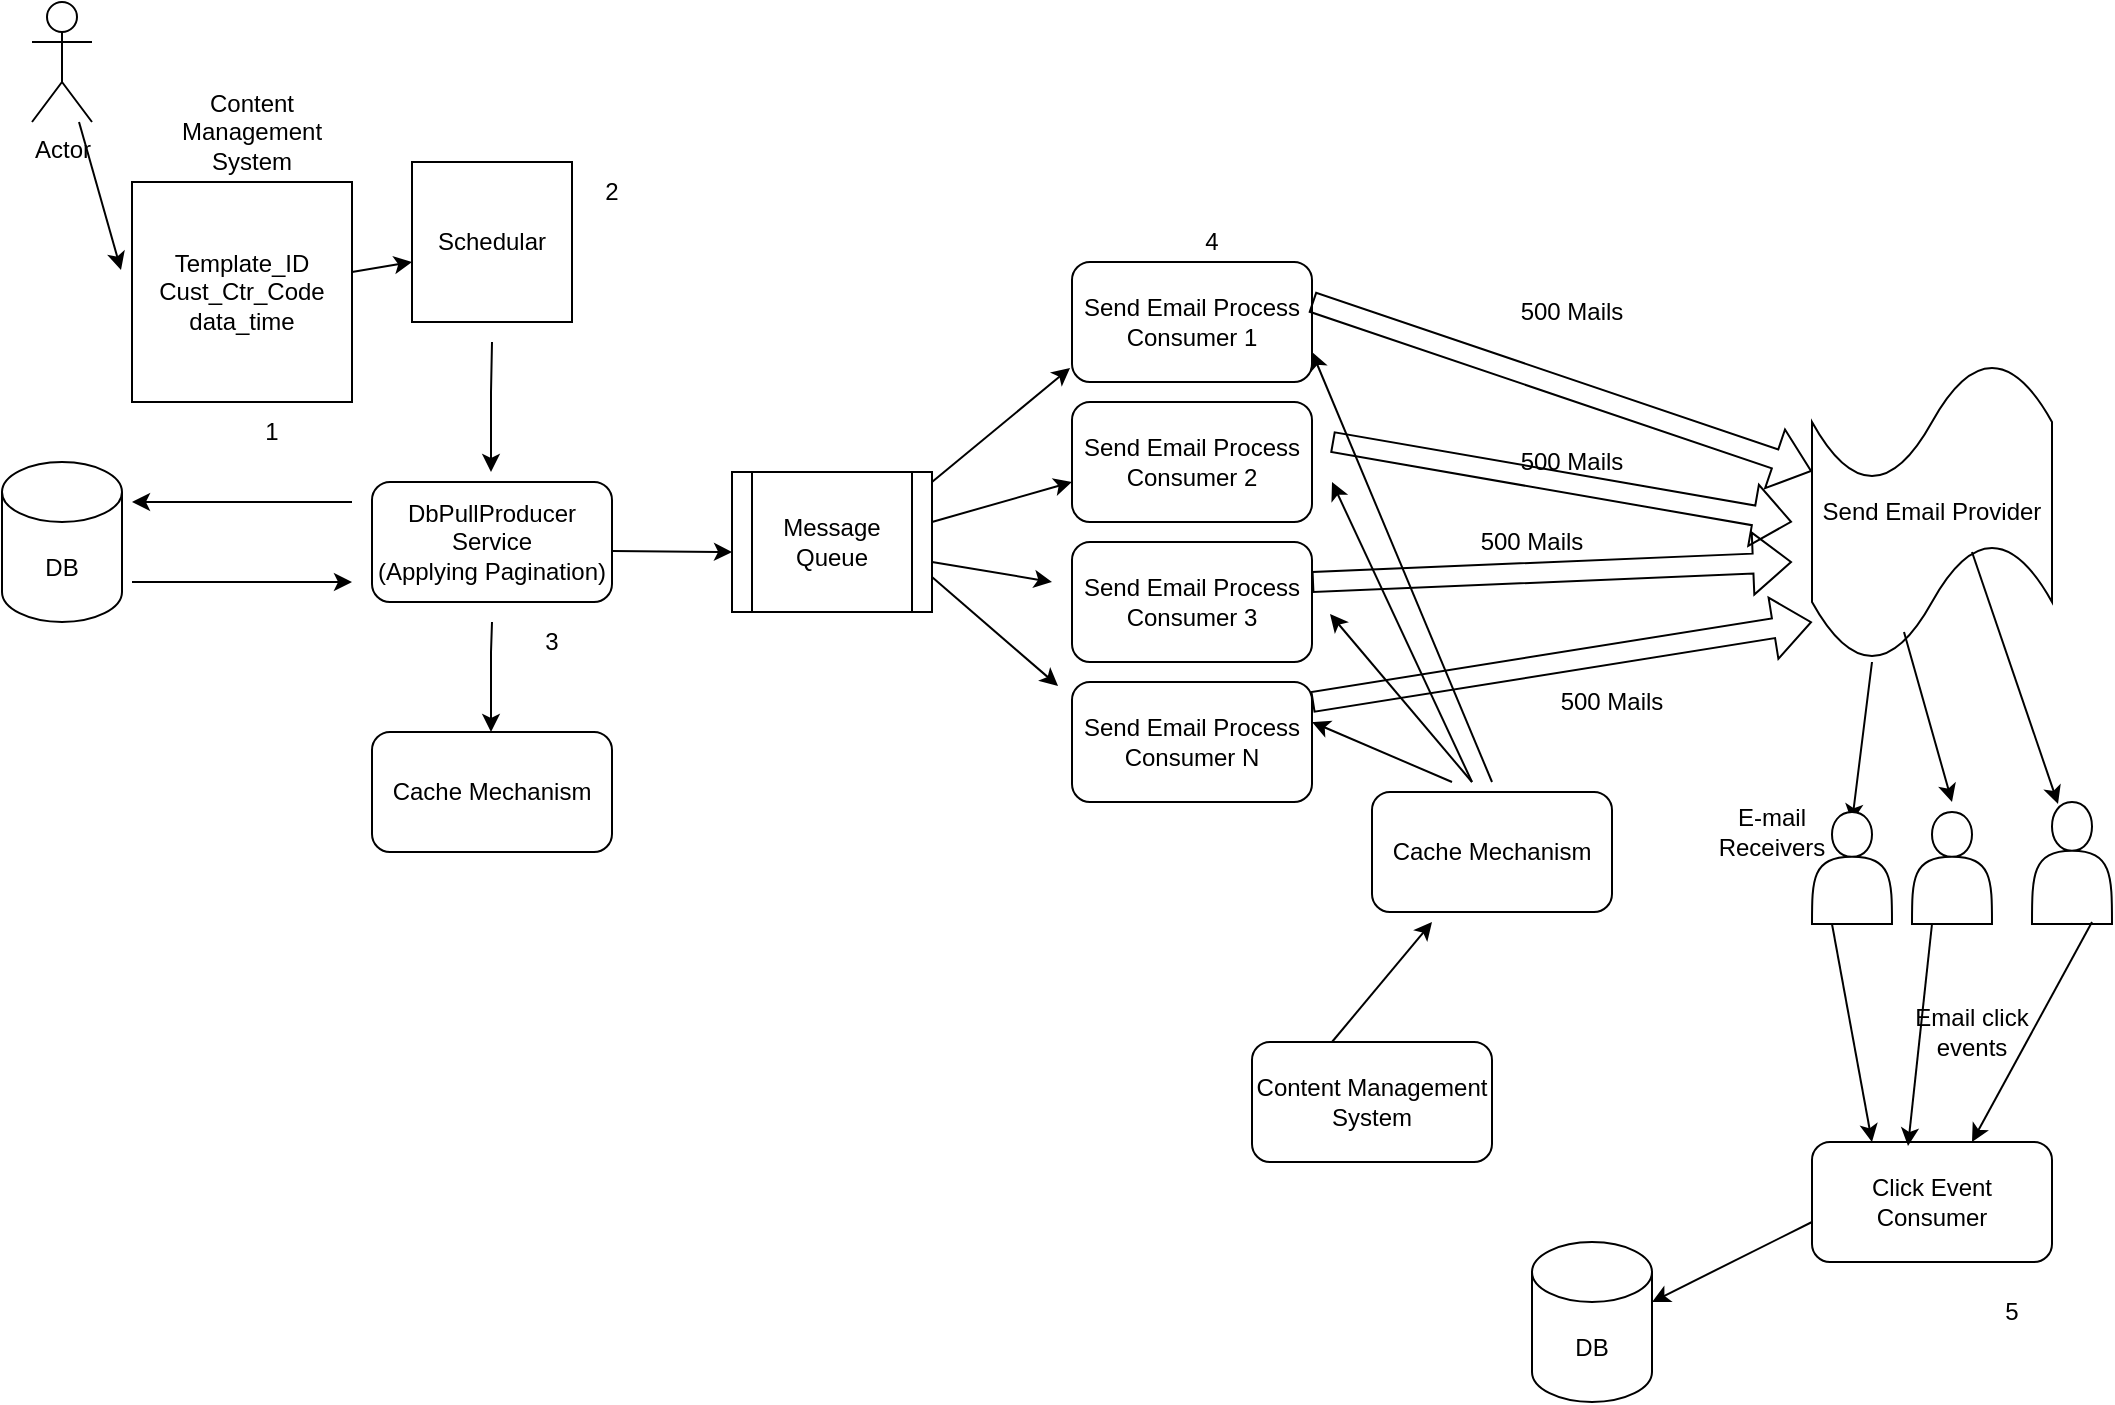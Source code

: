<mxfile version="20.1.1" type="device"><diagram name="Page-1" id="e56a1550-8fbb-45ad-956c-1786394a9013"><mxGraphModel dx="1038" dy="579" grid="1" gridSize="10" guides="1" tooltips="1" connect="1" arrows="1" fold="1" page="1" pageScale="1" pageWidth="1100" pageHeight="850" background="none" math="0" shadow="0"><root><mxCell id="0"/><mxCell id="1" parent="0"/><mxCell id="ysUvyPJTk7BMeIReEkT7-1" value="Actor" style="shape=umlActor;verticalLabelPosition=bottom;verticalAlign=top;html=1;outlineConnect=0;" parent="1" vertex="1"><mxGeometry x="30" y="30" width="30" height="60" as="geometry"/></mxCell><mxCell id="ysUvyPJTk7BMeIReEkT7-2" value="Template_ID&lt;br&gt;Cust_Ctr_Code&lt;br&gt;data_time" style="whiteSpace=wrap;html=1;aspect=fixed;" parent="1" vertex="1"><mxGeometry x="80" y="120" width="110" height="110" as="geometry"/></mxCell><mxCell id="ysUvyPJTk7BMeIReEkT7-7" value="Cache Mechanism" style="rounded=1;whiteSpace=wrap;html=1;" parent="1" vertex="1"><mxGeometry x="200" y="395" width="120" height="60" as="geometry"/></mxCell><mxCell id="ysUvyPJTk7BMeIReEkT7-8" value="Message Queue" style="shape=process;whiteSpace=wrap;html=1;backgroundOutline=1;" parent="1" vertex="1"><mxGeometry x="380" y="265" width="100" height="70" as="geometry"/></mxCell><mxCell id="ysUvyPJTk7BMeIReEkT7-9" value="DB" style="shape=cylinder3;whiteSpace=wrap;html=1;boundedLbl=1;backgroundOutline=1;size=15;" parent="1" vertex="1"><mxGeometry x="15" y="260" width="60" height="80" as="geometry"/></mxCell><mxCell id="ysUvyPJTk7BMeIReEkT7-15" value="Send Email Process Consumer 3" style="rounded=1;whiteSpace=wrap;html=1;" parent="1" vertex="1"><mxGeometry x="550" y="300" width="120" height="60" as="geometry"/></mxCell><mxCell id="ysUvyPJTk7BMeIReEkT7-17" value="Send Email Process Consumer 2" style="rounded=1;whiteSpace=wrap;html=1;" parent="1" vertex="1"><mxGeometry x="550" y="230" width="120" height="60" as="geometry"/></mxCell><mxCell id="ysUvyPJTk7BMeIReEkT7-18" value="Send Email Process Consumer 1" style="rounded=1;whiteSpace=wrap;html=1;" parent="1" vertex="1"><mxGeometry x="550" y="160" width="120" height="60" as="geometry"/></mxCell><mxCell id="ysUvyPJTk7BMeIReEkT7-19" value="Send Email Process Consumer N" style="rounded=1;whiteSpace=wrap;html=1;" parent="1" vertex="1"><mxGeometry x="550" y="370" width="120" height="60" as="geometry"/></mxCell><mxCell id="ysUvyPJTk7BMeIReEkT7-20" value="Content Management System" style="text;html=1;strokeColor=none;fillColor=none;align=center;verticalAlign=middle;whiteSpace=wrap;rounded=0;" parent="1" vertex="1"><mxGeometry x="110" y="80" width="60" height="30" as="geometry"/></mxCell><mxCell id="ysUvyPJTk7BMeIReEkT7-22" value="" style="endArrow=classic;html=1;rounded=0;entryX=-0.05;entryY=0.4;entryDx=0;entryDy=0;entryPerimeter=0;" parent="1" source="ysUvyPJTk7BMeIReEkT7-1" target="ysUvyPJTk7BMeIReEkT7-2" edge="1"><mxGeometry width="50" height="50" relative="1" as="geometry"><mxPoint x="30" y="110" as="sourcePoint"/><mxPoint x="70" y="140" as="targetPoint"/><Array as="points"/></mxGeometry></mxCell><mxCell id="ysUvyPJTk7BMeIReEkT7-25" value="" style="endArrow=classic;html=1;rounded=0;" parent="1" edge="1"><mxGeometry width="50" height="50" relative="1" as="geometry"><mxPoint x="80" y="320" as="sourcePoint"/><mxPoint x="190" y="320" as="targetPoint"/></mxGeometry></mxCell><mxCell id="ysUvyPJTk7BMeIReEkT7-26" value="" style="endArrow=classic;html=1;rounded=0;" parent="1" edge="1"><mxGeometry width="50" height="50" relative="1" as="geometry"><mxPoint x="190" y="280" as="sourcePoint"/><mxPoint x="80" y="280" as="targetPoint"/></mxGeometry></mxCell><mxCell id="ysUvyPJTk7BMeIReEkT7-30" value="" style="endArrow=classic;html=1;rounded=0;" parent="1" edge="1"><mxGeometry width="50" height="50" relative="1" as="geometry"><mxPoint x="190" y="165" as="sourcePoint"/><mxPoint x="220" y="160" as="targetPoint"/></mxGeometry></mxCell><mxCell id="ysUvyPJTk7BMeIReEkT7-31" value="" style="endArrow=classic;html=1;rounded=0;exitX=0.5;exitY=1;exitDx=0;exitDy=0;" parent="1" edge="1"><mxGeometry width="50" height="50" relative="1" as="geometry"><mxPoint x="260" y="200" as="sourcePoint"/><mxPoint x="259.5" y="265" as="targetPoint"/><Array as="points"><mxPoint x="259.5" y="225"/></Array></mxGeometry></mxCell><mxCell id="ysUvyPJTk7BMeIReEkT7-32" value="" style="endArrow=classic;html=1;rounded=0;startArrow=none;" parent="1" edge="1"><mxGeometry width="50" height="50" relative="1" as="geometry"><mxPoint x="260" y="340" as="sourcePoint"/><mxPoint x="259.5" y="395" as="targetPoint"/><Array as="points"><mxPoint x="259.5" y="355"/></Array></mxGeometry></mxCell><mxCell id="ysUvyPJTk7BMeIReEkT7-6" value="DbPullProducer Service&lt;br&gt;(Applying Pagination)" style="rounded=1;whiteSpace=wrap;html=1;" parent="1" vertex="1"><mxGeometry x="200" y="270" width="120" height="60" as="geometry"/></mxCell><mxCell id="ysUvyPJTk7BMeIReEkT7-35" value="" style="endArrow=classic;html=1;rounded=0;" parent="1" edge="1"><mxGeometry width="50" height="50" relative="1" as="geometry"><mxPoint x="320" y="304.5" as="sourcePoint"/><mxPoint x="380" y="305" as="targetPoint"/></mxGeometry></mxCell><mxCell id="ysUvyPJTk7BMeIReEkT7-36" value="" style="endArrow=classic;html=1;rounded=0;entryX=-0.008;entryY=0.883;entryDx=0;entryDy=0;entryPerimeter=0;" parent="1" target="ysUvyPJTk7BMeIReEkT7-18" edge="1"><mxGeometry width="50" height="50" relative="1" as="geometry"><mxPoint x="480" y="270" as="sourcePoint"/><mxPoint x="600" y="200" as="targetPoint"/><Array as="points"/></mxGeometry></mxCell><mxCell id="ysUvyPJTk7BMeIReEkT7-38" value="" style="endArrow=classic;html=1;rounded=0;" parent="1" edge="1"><mxGeometry width="50" height="50" relative="1" as="geometry"><mxPoint x="480" y="290" as="sourcePoint"/><mxPoint x="550" y="270" as="targetPoint"/><Array as="points"/></mxGeometry></mxCell><mxCell id="ysUvyPJTk7BMeIReEkT7-40" value="" style="endArrow=classic;html=1;rounded=0;" parent="1" edge="1"><mxGeometry width="50" height="50" relative="1" as="geometry"><mxPoint x="480" y="310" as="sourcePoint"/><mxPoint x="540" y="320" as="targetPoint"/><Array as="points"><mxPoint x="540" y="320"/></Array></mxGeometry></mxCell><mxCell id="ysUvyPJTk7BMeIReEkT7-41" value="" style="endArrow=classic;html=1;rounded=0;entryX=-0.058;entryY=0.033;entryDx=0;entryDy=0;entryPerimeter=0;exitX=1;exitY=0.75;exitDx=0;exitDy=0;" parent="1" source="ysUvyPJTk7BMeIReEkT7-8" target="ysUvyPJTk7BMeIReEkT7-19" edge="1"><mxGeometry width="50" height="50" relative="1" as="geometry"><mxPoint x="490" y="330" as="sourcePoint"/><mxPoint x="600" y="365" as="targetPoint"/><Array as="points"/></mxGeometry></mxCell><mxCell id="ysUvyPJTk7BMeIReEkT7-42" value="Cache Mechanism" style="rounded=1;whiteSpace=wrap;html=1;" parent="1" vertex="1"><mxGeometry x="700" y="425" width="120" height="60" as="geometry"/></mxCell><mxCell id="ysUvyPJTk7BMeIReEkT7-44" value="Content Management System" style="rounded=1;whiteSpace=wrap;html=1;" parent="1" vertex="1"><mxGeometry x="640" y="550" width="120" height="60" as="geometry"/></mxCell><mxCell id="ysUvyPJTk7BMeIReEkT7-47" value="" style="endArrow=classic;html=1;rounded=0;entryX=1;entryY=0.75;entryDx=0;entryDy=0;" parent="1" target="ysUvyPJTk7BMeIReEkT7-18" edge="1"><mxGeometry width="50" height="50" relative="1" as="geometry"><mxPoint x="760" y="420" as="sourcePoint"/><mxPoint x="730" y="200" as="targetPoint"/><Array as="points"/></mxGeometry></mxCell><mxCell id="ysUvyPJTk7BMeIReEkT7-50" value="" style="endArrow=classic;html=1;rounded=0;" parent="1" edge="1"><mxGeometry width="50" height="50" relative="1" as="geometry"><mxPoint x="750" y="420" as="sourcePoint"/><mxPoint x="680" y="270" as="targetPoint"/><Array as="points"/></mxGeometry></mxCell><mxCell id="ysUvyPJTk7BMeIReEkT7-51" value="" style="endArrow=classic;html=1;rounded=0;entryX=1.075;entryY=0.6;entryDx=0;entryDy=0;entryPerimeter=0;" parent="1" target="ysUvyPJTk7BMeIReEkT7-15" edge="1"><mxGeometry width="50" height="50" relative="1" as="geometry"><mxPoint x="750" y="420" as="sourcePoint"/><mxPoint x="670" y="290" as="targetPoint"/><Array as="points"/></mxGeometry></mxCell><mxCell id="ysUvyPJTk7BMeIReEkT7-52" value="" style="endArrow=classic;html=1;rounded=0;" parent="1" edge="1"><mxGeometry width="50" height="50" relative="1" as="geometry"><mxPoint x="740" y="420" as="sourcePoint"/><mxPoint x="670" y="390" as="targetPoint"/><Array as="points"/></mxGeometry></mxCell><mxCell id="ysUvyPJTk7BMeIReEkT7-53" value="" style="endArrow=classic;html=1;rounded=0;" parent="1" edge="1"><mxGeometry width="50" height="50" relative="1" as="geometry"><mxPoint x="680" y="550" as="sourcePoint"/><mxPoint x="730" y="490" as="targetPoint"/></mxGeometry></mxCell><mxCell id="ysUvyPJTk7BMeIReEkT7-54" value="Send Email Provider" style="shape=tape;whiteSpace=wrap;html=1;" parent="1" vertex="1"><mxGeometry x="920" y="210" width="120" height="150" as="geometry"/></mxCell><mxCell id="ysUvyPJTk7BMeIReEkT7-55" value="" style="shape=flexArrow;endArrow=classic;html=1;rounded=0;" parent="1" target="ysUvyPJTk7BMeIReEkT7-54" edge="1"><mxGeometry width="50" height="50" relative="1" as="geometry"><mxPoint x="670" y="180" as="sourcePoint"/><mxPoint x="830" y="190" as="targetPoint"/></mxGeometry></mxCell><mxCell id="ysUvyPJTk7BMeIReEkT7-56" value="" style="shape=flexArrow;endArrow=classic;html=1;rounded=0;" parent="1" edge="1"><mxGeometry width="50" height="50" relative="1" as="geometry"><mxPoint x="680" y="250.0" as="sourcePoint"/><mxPoint x="910" y="290" as="targetPoint"/></mxGeometry></mxCell><mxCell id="ysUvyPJTk7BMeIReEkT7-58" value="" style="shape=flexArrow;endArrow=classic;html=1;rounded=0;" parent="1" edge="1"><mxGeometry width="50" height="50" relative="1" as="geometry"><mxPoint x="670" y="320" as="sourcePoint"/><mxPoint x="910" y="310" as="targetPoint"/></mxGeometry></mxCell><mxCell id="ysUvyPJTk7BMeIReEkT7-59" value="" style="shape=flexArrow;endArrow=classic;html=1;rounded=0;entryX=0;entryY=0.867;entryDx=0;entryDy=0;entryPerimeter=0;" parent="1" target="ysUvyPJTk7BMeIReEkT7-54" edge="1"><mxGeometry width="50" height="50" relative="1" as="geometry"><mxPoint x="670" y="380" as="sourcePoint"/><mxPoint x="910" y="370" as="targetPoint"/></mxGeometry></mxCell><mxCell id="ysUvyPJTk7BMeIReEkT7-69" value="" style="endArrow=classic;html=1;rounded=0;" parent="1" edge="1"><mxGeometry width="50" height="50" relative="1" as="geometry"><mxPoint x="950" y="360" as="sourcePoint"/><mxPoint x="940" y="440" as="targetPoint"/><Array as="points"/></mxGeometry></mxCell><mxCell id="ysUvyPJTk7BMeIReEkT7-71" value="" style="endArrow=classic;html=1;rounded=0;" parent="1" edge="1"><mxGeometry width="50" height="50" relative="1" as="geometry"><mxPoint x="966" y="345" as="sourcePoint"/><mxPoint x="990" y="430" as="targetPoint"/><Array as="points"/></mxGeometry></mxCell><mxCell id="ysUvyPJTk7BMeIReEkT7-73" value="" style="endArrow=classic;html=1;rounded=0;entryX=0.325;entryY=0.016;entryDx=0;entryDy=0;entryPerimeter=0;" parent="1" target="ysUvyPJTk7BMeIReEkT7-81" edge="1"><mxGeometry width="50" height="50" relative="1" as="geometry"><mxPoint x="1000" y="305" as="sourcePoint"/><mxPoint x="1050" y="470" as="targetPoint"/><Array as="points"/></mxGeometry></mxCell><mxCell id="ysUvyPJTk7BMeIReEkT7-75" value="500 Mails" style="text;html=1;strokeColor=none;fillColor=none;align=center;verticalAlign=middle;whiteSpace=wrap;rounded=0;" parent="1" vertex="1"><mxGeometry x="760" y="170" width="80" height="30" as="geometry"/></mxCell><mxCell id="ysUvyPJTk7BMeIReEkT7-76" value="500 Mails" style="text;html=1;strokeColor=none;fillColor=none;align=center;verticalAlign=middle;whiteSpace=wrap;rounded=0;" parent="1" vertex="1"><mxGeometry x="760" y="245" width="80" height="30" as="geometry"/></mxCell><mxCell id="ysUvyPJTk7BMeIReEkT7-77" value="500 Mails" style="text;html=1;strokeColor=none;fillColor=none;align=center;verticalAlign=middle;whiteSpace=wrap;rounded=0;" parent="1" vertex="1"><mxGeometry x="740" y="285" width="80" height="30" as="geometry"/></mxCell><mxCell id="ysUvyPJTk7BMeIReEkT7-78" value="500 Mails" style="text;html=1;strokeColor=none;fillColor=none;align=center;verticalAlign=middle;whiteSpace=wrap;rounded=0;" parent="1" vertex="1"><mxGeometry x="780" y="365" width="80" height="30" as="geometry"/></mxCell><mxCell id="ysUvyPJTk7BMeIReEkT7-79" value="" style="shape=actor;whiteSpace=wrap;html=1;" parent="1" vertex="1"><mxGeometry x="920" y="435" width="40" height="56" as="geometry"/></mxCell><mxCell id="ysUvyPJTk7BMeIReEkT7-80" value="" style="shape=actor;whiteSpace=wrap;html=1;" parent="1" vertex="1"><mxGeometry x="970" y="435" width="40" height="56" as="geometry"/></mxCell><mxCell id="ysUvyPJTk7BMeIReEkT7-81" value="" style="shape=actor;whiteSpace=wrap;html=1;" parent="1" vertex="1"><mxGeometry x="1030" y="430" width="40" height="61" as="geometry"/></mxCell><mxCell id="ysUvyPJTk7BMeIReEkT7-83" value="E-mail Receivers" style="text;html=1;strokeColor=none;fillColor=none;align=center;verticalAlign=middle;whiteSpace=wrap;rounded=0;" parent="1" vertex="1"><mxGeometry x="870" y="430" width="60" height="30" as="geometry"/></mxCell><mxCell id="ysUvyPJTk7BMeIReEkT7-85" value="Click Event Consumer" style="rounded=1;whiteSpace=wrap;html=1;" parent="1" vertex="1"><mxGeometry x="920" y="600" width="120" height="60" as="geometry"/></mxCell><mxCell id="ysUvyPJTk7BMeIReEkT7-86" value="DB" style="shape=cylinder3;whiteSpace=wrap;html=1;boundedLbl=1;backgroundOutline=1;size=15;" parent="1" vertex="1"><mxGeometry x="780" y="650" width="60" height="80" as="geometry"/></mxCell><mxCell id="ysUvyPJTk7BMeIReEkT7-87" value="" style="endArrow=classic;html=1;rounded=0;" parent="1" edge="1"><mxGeometry width="50" height="50" relative="1" as="geometry"><mxPoint x="920" y="640" as="sourcePoint"/><mxPoint x="840" y="680" as="targetPoint"/></mxGeometry></mxCell><mxCell id="ysUvyPJTk7BMeIReEkT7-88" value="" style="endArrow=classic;html=1;rounded=0;entryX=0.25;entryY=0;entryDx=0;entryDy=0;" parent="1" target="ysUvyPJTk7BMeIReEkT7-85" edge="1"><mxGeometry width="50" height="50" relative="1" as="geometry"><mxPoint x="930" y="491" as="sourcePoint"/><mxPoint x="990" y="591" as="targetPoint"/></mxGeometry></mxCell><mxCell id="ysUvyPJTk7BMeIReEkT7-89" value="Email click events" style="text;html=1;strokeColor=none;fillColor=none;align=center;verticalAlign=middle;whiteSpace=wrap;rounded=0;" parent="1" vertex="1"><mxGeometry x="970" y="530" width="60" height="30" as="geometry"/></mxCell><mxCell id="ysUvyPJTk7BMeIReEkT7-90" value="" style="endArrow=classic;html=1;rounded=0;exitX=0;exitY=0;exitDx=0;exitDy=0;entryX=0.4;entryY=0.033;entryDx=0;entryDy=0;entryPerimeter=0;" parent="1" target="ysUvyPJTk7BMeIReEkT7-85" edge="1"><mxGeometry width="50" height="50" relative="1" as="geometry"><mxPoint x="980" y="491" as="sourcePoint"/><mxPoint x="970" y="590" as="targetPoint"/></mxGeometry></mxCell><mxCell id="ysUvyPJTk7BMeIReEkT7-92" value="" style="endArrow=classic;html=1;rounded=0;" parent="1" edge="1"><mxGeometry width="50" height="50" relative="1" as="geometry"><mxPoint x="1060" y="490" as="sourcePoint"/><mxPoint x="1000" y="600" as="targetPoint"/></mxGeometry></mxCell><mxCell id="dY4o5dxb9Kq_b1e_KmRi-8" value="Schedular" style="whiteSpace=wrap;html=1;aspect=fixed;" parent="1" vertex="1"><mxGeometry x="220" y="110" width="80" height="80" as="geometry"/></mxCell><mxCell id="RvdpYFFeHOBS6Xi9ESYx-1" value="2" style="text;html=1;strokeColor=none;fillColor=none;align=center;verticalAlign=middle;whiteSpace=wrap;rounded=0;" vertex="1" parent="1"><mxGeometry x="290" y="110" width="60" height="30" as="geometry"/></mxCell><mxCell id="RvdpYFFeHOBS6Xi9ESYx-2" value="1" style="text;html=1;strokeColor=none;fillColor=none;align=center;verticalAlign=middle;whiteSpace=wrap;rounded=0;" vertex="1" parent="1"><mxGeometry x="120" y="230" width="60" height="30" as="geometry"/></mxCell><mxCell id="RvdpYFFeHOBS6Xi9ESYx-3" value="3" style="text;html=1;strokeColor=none;fillColor=none;align=center;verticalAlign=middle;whiteSpace=wrap;rounded=0;" vertex="1" parent="1"><mxGeometry x="260" y="335" width="60" height="30" as="geometry"/></mxCell><mxCell id="RvdpYFFeHOBS6Xi9ESYx-5" value="4" style="text;html=1;strokeColor=none;fillColor=none;align=center;verticalAlign=middle;whiteSpace=wrap;rounded=0;" vertex="1" parent="1"><mxGeometry x="590" y="135" width="60" height="30" as="geometry"/></mxCell><mxCell id="RvdpYFFeHOBS6Xi9ESYx-8" value="5" style="text;html=1;strokeColor=none;fillColor=none;align=center;verticalAlign=middle;whiteSpace=wrap;rounded=0;" vertex="1" parent="1"><mxGeometry x="990" y="670" width="60" height="30" as="geometry"/></mxCell></root></mxGraphModel></diagram></mxfile>